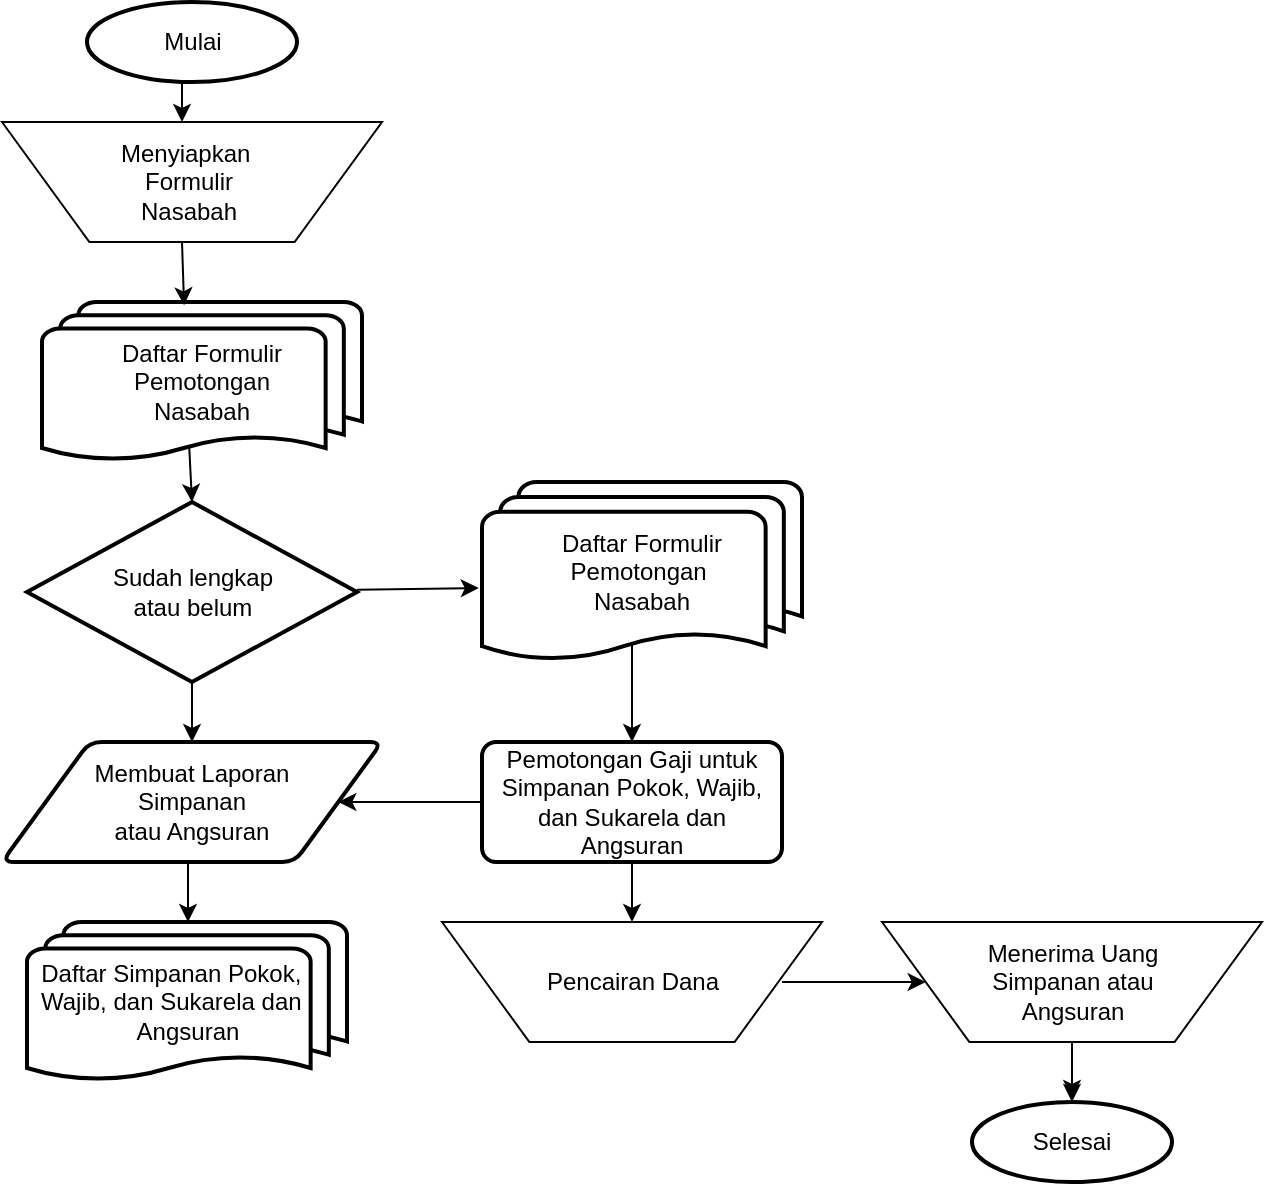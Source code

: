 <mxfile version="13.9.9" type="device"><diagram id="IDFGKD2tUeKpcH4XVfAr" name="Page-1"><mxGraphModel dx="1857" dy="482" grid="1" gridSize="10" guides="1" tooltips="1" connect="1" arrows="1" fold="1" page="1" pageScale="1" pageWidth="850" pageHeight="1100" math="0" shadow="0"><root><mxCell id="0"/><mxCell id="1" parent="0"/><mxCell id="0NKHcJ3pZbLkJFBU9Ens-1" value="Mulai" style="strokeWidth=2;html=1;shape=mxgraph.flowchart.start_1;whiteSpace=wrap;" vertex="1" parent="1"><mxGeometry x="42.5" y="10" width="105" height="40" as="geometry"/></mxCell><mxCell id="0NKHcJ3pZbLkJFBU9Ens-2" value="" style="verticalLabelPosition=bottom;verticalAlign=top;html=1;shape=trapezoid;perimeter=trapezoidPerimeter;whiteSpace=wrap;size=0.23;arcSize=10;flipV=1;" vertex="1" parent="1"><mxGeometry y="70" width="190" height="60" as="geometry"/></mxCell><mxCell id="0NKHcJ3pZbLkJFBU9Ens-29" value="" style="edgeStyle=orthogonalEdgeStyle;rounded=0;orthogonalLoop=1;jettySize=auto;html=1;" edge="1" parent="1" source="0NKHcJ3pZbLkJFBU9Ens-3" target="0NKHcJ3pZbLkJFBU9Ens-12"><mxGeometry relative="1" as="geometry"/></mxCell><mxCell id="0NKHcJ3pZbLkJFBU9Ens-3" value="" style="verticalLabelPosition=bottom;verticalAlign=top;html=1;shape=trapezoid;perimeter=trapezoidPerimeter;whiteSpace=wrap;size=0.23;arcSize=10;flipV=1;" vertex="1" parent="1"><mxGeometry x="440" y="470" width="190" height="60" as="geometry"/></mxCell><mxCell id="0NKHcJ3pZbLkJFBU9Ens-4" value="" style="verticalLabelPosition=bottom;verticalAlign=top;html=1;shape=trapezoid;perimeter=trapezoidPerimeter;whiteSpace=wrap;size=0.23;arcSize=10;flipV=1;" vertex="1" parent="1"><mxGeometry x="220" y="470" width="190" height="60" as="geometry"/></mxCell><mxCell id="0NKHcJ3pZbLkJFBU9Ens-5" value="Daftar Formulir&lt;br&gt;Pemotongan&lt;br&gt;Nasabah" style="strokeWidth=2;html=1;shape=mxgraph.flowchart.multi-document;whiteSpace=wrap;" vertex="1" parent="1"><mxGeometry x="20" y="160" width="160" height="80" as="geometry"/></mxCell><mxCell id="0NKHcJ3pZbLkJFBU9Ens-6" value="Daftar Simpanan Pokok,&amp;nbsp; &amp;nbsp; &amp;nbsp;&lt;br&gt;Wajib, dan Sukarela dan&amp;nbsp; &amp;nbsp; &amp;nbsp;&lt;br&gt;Angsuran" style="strokeWidth=2;html=1;shape=mxgraph.flowchart.multi-document;whiteSpace=wrap;" vertex="1" parent="1"><mxGeometry x="12.5" y="470" width="160" height="80" as="geometry"/></mxCell><mxCell id="0NKHcJ3pZbLkJFBU9Ens-7" value="Daftar Formulir&lt;br&gt;Pemotongan&amp;nbsp;&lt;br&gt;Nasabah" style="strokeWidth=2;html=1;shape=mxgraph.flowchart.multi-document;whiteSpace=wrap;" vertex="1" parent="1"><mxGeometry x="240" y="250" width="160" height="90" as="geometry"/></mxCell><mxCell id="0NKHcJ3pZbLkJFBU9Ens-8" value="Sudah lengkap&lt;br&gt;atau belum" style="strokeWidth=2;html=1;shape=mxgraph.flowchart.decision;whiteSpace=wrap;" vertex="1" parent="1"><mxGeometry x="12.5" y="260" width="165" height="90" as="geometry"/></mxCell><mxCell id="0NKHcJ3pZbLkJFBU9Ens-9" value="Membuat Laporan&lt;br&gt;Simpanan&lt;br&gt;atau Angsuran" style="shape=parallelogram;html=1;strokeWidth=2;perimeter=parallelogramPerimeter;whiteSpace=wrap;rounded=1;arcSize=12;size=0.23;" vertex="1" parent="1"><mxGeometry y="380" width="190" height="60" as="geometry"/></mxCell><mxCell id="0NKHcJ3pZbLkJFBU9Ens-11" value="Pemotongan Gaji untuk&lt;br&gt;Simpanan Pokok, Wajib,&lt;br&gt;dan Sukarela dan Angsuran" style="rounded=1;whiteSpace=wrap;html=1;absoluteArcSize=1;arcSize=14;strokeWidth=2;" vertex="1" parent="1"><mxGeometry x="240" y="380" width="150" height="60" as="geometry"/></mxCell><mxCell id="0NKHcJ3pZbLkJFBU9Ens-12" value="Selesai" style="strokeWidth=2;html=1;shape=mxgraph.flowchart.start_1;whiteSpace=wrap;" vertex="1" parent="1"><mxGeometry x="485" y="560" width="100" height="40" as="geometry"/></mxCell><mxCell id="0NKHcJ3pZbLkJFBU9Ens-13" value="Menyiapkan&amp;nbsp;&lt;br&gt;Formulir&lt;br&gt;Nasabah" style="text;html=1;resizable=0;autosize=1;align=center;verticalAlign=middle;points=[];fillColor=none;strokeColor=none;rounded=0;" vertex="1" parent="1"><mxGeometry x="52.5" y="75" width="80" height="50" as="geometry"/></mxCell><mxCell id="0NKHcJ3pZbLkJFBU9Ens-14" value="" style="endArrow=classic;html=1;" edge="1" parent="1"><mxGeometry width="50" height="50" relative="1" as="geometry"><mxPoint x="90" y="50" as="sourcePoint"/><mxPoint x="90" y="70" as="targetPoint"/></mxGeometry></mxCell><mxCell id="0NKHcJ3pZbLkJFBU9Ens-15" value="" style="endArrow=classic;html=1;entryX=0.5;entryY=0;entryDx=0;entryDy=0;entryPerimeter=0;exitX=0.46;exitY=0.904;exitDx=0;exitDy=0;exitPerimeter=0;" edge="1" parent="1" source="0NKHcJ3pZbLkJFBU9Ens-5" target="0NKHcJ3pZbLkJFBU9Ens-8"><mxGeometry width="50" height="50" relative="1" as="geometry"><mxPoint x="90" y="230" as="sourcePoint"/><mxPoint x="140" y="180" as="targetPoint"/></mxGeometry></mxCell><mxCell id="0NKHcJ3pZbLkJFBU9Ens-16" value="" style="endArrow=classic;html=1;entryX=0.5;entryY=0;entryDx=0;entryDy=0;" edge="1" parent="1" target="0NKHcJ3pZbLkJFBU9Ens-9"><mxGeometry width="50" height="50" relative="1" as="geometry"><mxPoint x="95" y="350" as="sourcePoint"/><mxPoint x="147.5" y="300" as="targetPoint"/></mxGeometry></mxCell><mxCell id="0NKHcJ3pZbLkJFBU9Ens-17" value="" style="endArrow=classic;html=1;entryX=-0.01;entryY=0.589;entryDx=0;entryDy=0;entryPerimeter=0;" edge="1" parent="1" source="0NKHcJ3pZbLkJFBU9Ens-8" target="0NKHcJ3pZbLkJFBU9Ens-7"><mxGeometry width="50" height="50" relative="1" as="geometry"><mxPoint x="178" y="303" as="sourcePoint"/><mxPoint x="227.5" y="250" as="targetPoint"/></mxGeometry></mxCell><mxCell id="0NKHcJ3pZbLkJFBU9Ens-18" value="" style="endArrow=classic;html=1;entryX=0.5;entryY=0;entryDx=0;entryDy=0;" edge="1" parent="1" target="0NKHcJ3pZbLkJFBU9Ens-11"><mxGeometry width="50" height="50" relative="1" as="geometry"><mxPoint x="315" y="330" as="sourcePoint"/><mxPoint x="306" y="378" as="targetPoint"/></mxGeometry></mxCell><mxCell id="0NKHcJ3pZbLkJFBU9Ens-19" value="" style="endArrow=classic;html=1;" edge="1" parent="1"><mxGeometry width="50" height="50" relative="1" as="geometry"><mxPoint x="93" y="440" as="sourcePoint"/><mxPoint x="93" y="470" as="targetPoint"/></mxGeometry></mxCell><mxCell id="0NKHcJ3pZbLkJFBU9Ens-21" value="" style="endArrow=classic;html=1;entryX=0.5;entryY=0;entryDx=0;entryDy=0;exitX=0.5;exitY=1;exitDx=0;exitDy=0;" edge="1" parent="1" source="0NKHcJ3pZbLkJFBU9Ens-11" target="0NKHcJ3pZbLkJFBU9Ens-4"><mxGeometry width="50" height="50" relative="1" as="geometry"><mxPoint x="310" y="440" as="sourcePoint"/><mxPoint x="360" y="390" as="targetPoint"/></mxGeometry></mxCell><mxCell id="0NKHcJ3pZbLkJFBU9Ens-22" value="" style="endArrow=classic;html=1;" edge="1" parent="1" source="0NKHcJ3pZbLkJFBU9Ens-3"><mxGeometry width="50" height="50" relative="1" as="geometry"><mxPoint x="530" y="530" as="sourcePoint"/><mxPoint x="535" y="558" as="targetPoint"/></mxGeometry></mxCell><mxCell id="0NKHcJ3pZbLkJFBU9Ens-23" value="" style="endArrow=classic;html=1;" edge="1" parent="1" target="0NKHcJ3pZbLkJFBU9Ens-3"><mxGeometry width="50" height="50" relative="1" as="geometry"><mxPoint x="390" y="500" as="sourcePoint"/><mxPoint x="440" y="450" as="targetPoint"/></mxGeometry></mxCell><mxCell id="0NKHcJ3pZbLkJFBU9Ens-24" value="" style="endArrow=classic;html=1;entryX=1;entryY=0.5;entryDx=0;entryDy=0;" edge="1" parent="1" target="0NKHcJ3pZbLkJFBU9Ens-9"><mxGeometry width="50" height="50" relative="1" as="geometry"><mxPoint x="240" y="410" as="sourcePoint"/><mxPoint x="290" y="360" as="targetPoint"/></mxGeometry></mxCell><mxCell id="0NKHcJ3pZbLkJFBU9Ens-25" value="" style="endArrow=classic;html=1;entryX=0.444;entryY=0.021;entryDx=0;entryDy=0;entryPerimeter=0;" edge="1" parent="1" target="0NKHcJ3pZbLkJFBU9Ens-5"><mxGeometry width="50" height="50" relative="1" as="geometry"><mxPoint x="90" y="130" as="sourcePoint"/><mxPoint x="89" y="157" as="targetPoint"/></mxGeometry></mxCell><mxCell id="0NKHcJ3pZbLkJFBU9Ens-28" value="Pencairan Dana" style="text;html=1;align=center;verticalAlign=middle;resizable=0;points=[];autosize=1;" vertex="1" parent="1"><mxGeometry x="265" y="490" width="100" height="20" as="geometry"/></mxCell><mxCell id="0NKHcJ3pZbLkJFBU9Ens-30" value="Menerima Uang&lt;br&gt;Simpanan atau&lt;br&gt;Angsuran" style="text;html=1;resizable=0;autosize=1;align=center;verticalAlign=middle;points=[];fillColor=none;strokeColor=none;rounded=0;" vertex="1" parent="1"><mxGeometry x="485" y="475" width="100" height="50" as="geometry"/></mxCell></root></mxGraphModel></diagram></mxfile>